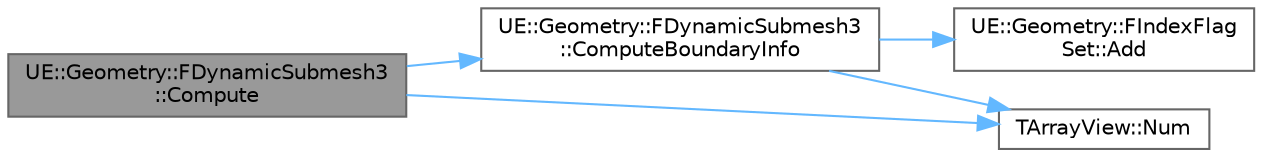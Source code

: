 digraph "UE::Geometry::FDynamicSubmesh3::Compute"
{
 // INTERACTIVE_SVG=YES
 // LATEX_PDF_SIZE
  bgcolor="transparent";
  edge [fontname=Helvetica,fontsize=10,labelfontname=Helvetica,labelfontsize=10];
  node [fontname=Helvetica,fontsize=10,shape=box,height=0.2,width=0.4];
  rankdir="LR";
  Node1 [id="Node000001",label="UE::Geometry::FDynamicSubmesh3\l::Compute",height=0.2,width=0.4,color="gray40", fillcolor="grey60", style="filled", fontcolor="black",tooltip="Computes the Submesh object, index mappings corresponding sub to base mesh, and boundary between sub ..."];
  Node1 -> Node2 [id="edge1_Node000001_Node000002",color="steelblue1",style="solid",tooltip=" "];
  Node2 [id="Node000002",label="UE::Geometry::FDynamicSubmesh3\l::ComputeBoundaryInfo",height=0.2,width=0.4,color="grey40", fillcolor="white", style="filled",URL="$d4/de9/structUE_1_1Geometry_1_1FDynamicSubmesh3.html#a2c185941024bcf0a26ae156a891054ba",tooltip="Compute boundary vertices and edges between the SubTriangles and the rest of the mesh Called by Compu..."];
  Node2 -> Node3 [id="edge2_Node000002_Node000003",color="steelblue1",style="solid",tooltip=" "];
  Node3 [id="Node000003",label="UE::Geometry::FIndexFlag\lSet::Add",height=0.2,width=0.4,color="grey40", fillcolor="white", style="filled",URL="$dd/df9/classUE_1_1Geometry_1_1FIndexFlagSet.html#ac26d7960d797d2ad1f84f1b0134567df",tooltip=" "];
  Node2 -> Node4 [id="edge3_Node000002_Node000004",color="steelblue1",style="solid",tooltip=" "];
  Node4 [id="Node000004",label="TArrayView::Num",height=0.2,width=0.4,color="grey40", fillcolor="white", style="filled",URL="$db/d13/classTArrayView.html#ae5b1658ae1312e54b0d669664cbf88ed",tooltip="Returns number of elements in array."];
  Node1 -> Node4 [id="edge4_Node000001_Node000004",color="steelblue1",style="solid",tooltip=" "];
}
